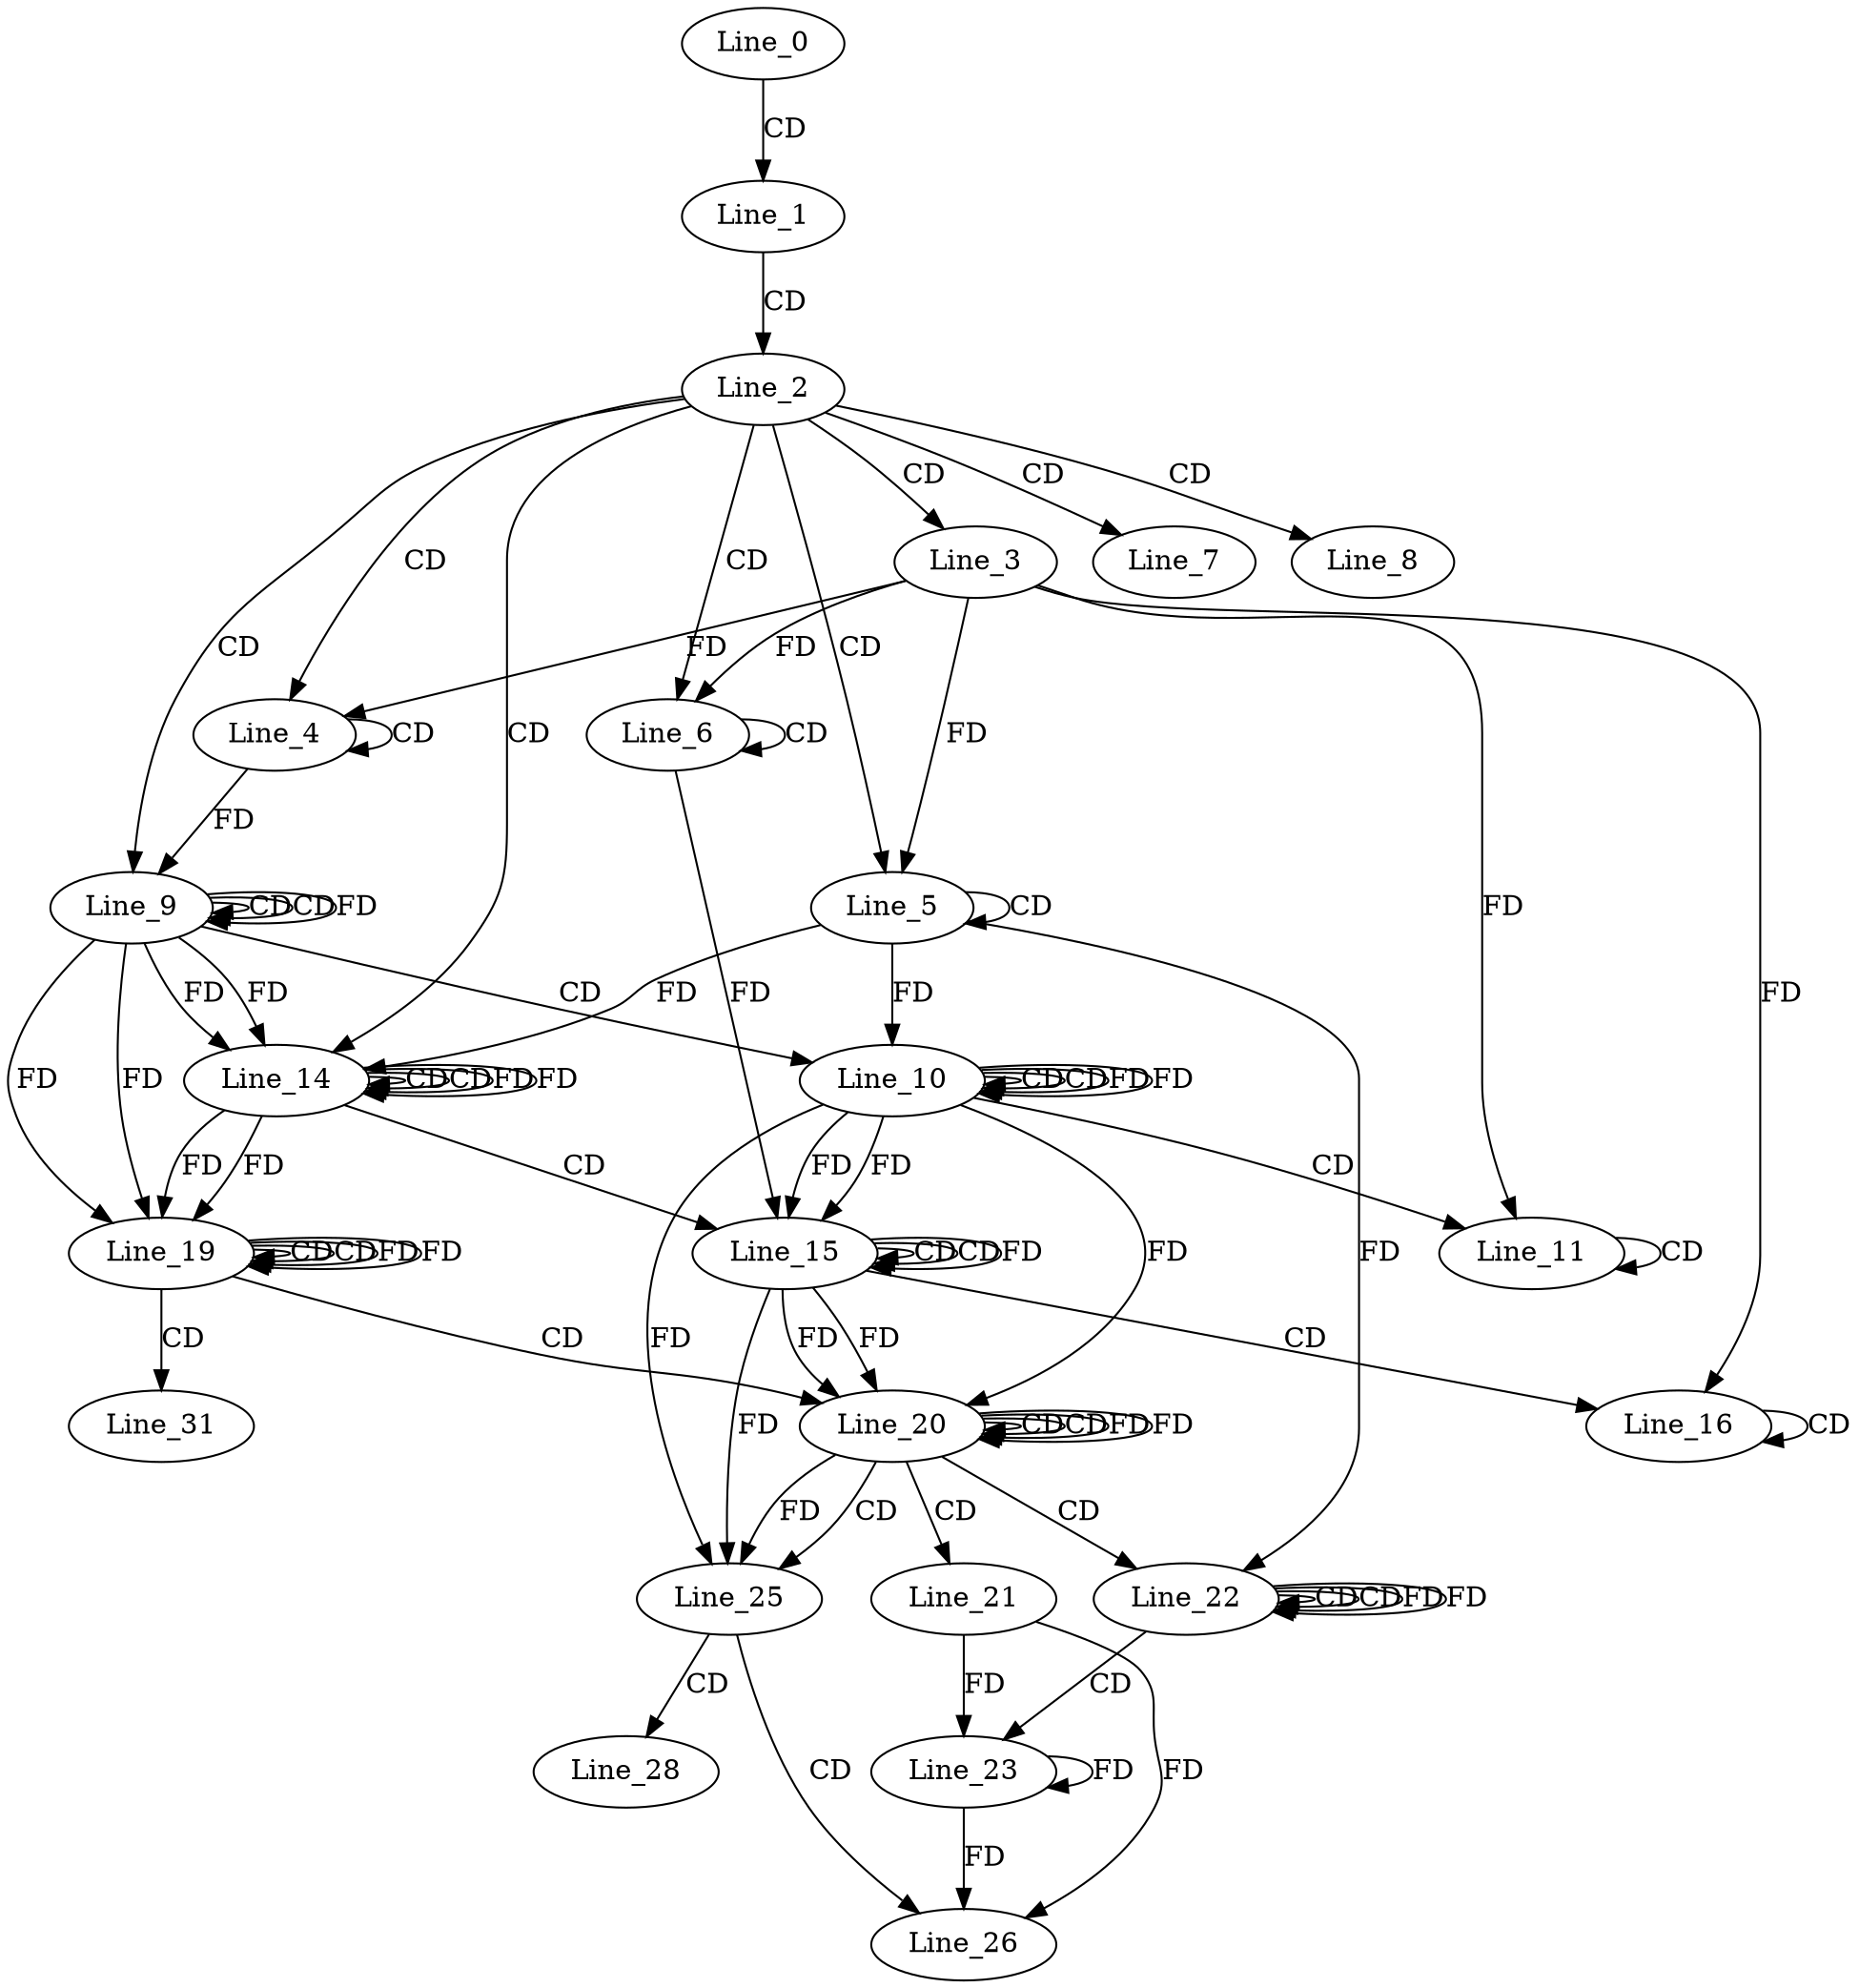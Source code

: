 digraph G {
  Line_0;
  Line_1;
  Line_2;
  Line_3;
  Line_4;
  Line_4;
  Line_5;
  Line_5;
  Line_6;
  Line_6;
  Line_7;
  Line_8;
  Line_9;
  Line_9;
  Line_9;
  Line_10;
  Line_10;
  Line_10;
  Line_11;
  Line_11;
  Line_14;
  Line_14;
  Line_14;
  Line_15;
  Line_15;
  Line_15;
  Line_16;
  Line_16;
  Line_19;
  Line_19;
  Line_19;
  Line_20;
  Line_20;
  Line_20;
  Line_21;
  Line_22;
  Line_22;
  Line_22;
  Line_23;
  Line_25;
  Line_26;
  Line_28;
  Line_31;
  Line_0 -> Line_1 [ label="CD" ];
  Line_1 -> Line_2 [ label="CD" ];
  Line_2 -> Line_3 [ label="CD" ];
  Line_2 -> Line_4 [ label="CD" ];
  Line_4 -> Line_4 [ label="CD" ];
  Line_3 -> Line_4 [ label="FD" ];
  Line_2 -> Line_5 [ label="CD" ];
  Line_5 -> Line_5 [ label="CD" ];
  Line_3 -> Line_5 [ label="FD" ];
  Line_2 -> Line_6 [ label="CD" ];
  Line_6 -> Line_6 [ label="CD" ];
  Line_3 -> Line_6 [ label="FD" ];
  Line_2 -> Line_7 [ label="CD" ];
  Line_2 -> Line_8 [ label="CD" ];
  Line_2 -> Line_9 [ label="CD" ];
  Line_9 -> Line_9 [ label="CD" ];
  Line_4 -> Line_9 [ label="FD" ];
  Line_9 -> Line_9 [ label="CD" ];
  Line_9 -> Line_9 [ label="FD" ];
  Line_9 -> Line_10 [ label="CD" ];
  Line_10 -> Line_10 [ label="CD" ];
  Line_5 -> Line_10 [ label="FD" ];
  Line_10 -> Line_10 [ label="CD" ];
  Line_10 -> Line_10 [ label="FD" ];
  Line_10 -> Line_11 [ label="CD" ];
  Line_11 -> Line_11 [ label="CD" ];
  Line_3 -> Line_11 [ label="FD" ];
  Line_2 -> Line_14 [ label="CD" ];
  Line_14 -> Line_14 [ label="CD" ];
  Line_9 -> Line_14 [ label="FD" ];
  Line_5 -> Line_14 [ label="FD" ];
  Line_14 -> Line_14 [ label="CD" ];
  Line_14 -> Line_14 [ label="FD" ];
  Line_9 -> Line_14 [ label="FD" ];
  Line_14 -> Line_15 [ label="CD" ];
  Line_15 -> Line_15 [ label="CD" ];
  Line_10 -> Line_15 [ label="FD" ];
  Line_6 -> Line_15 [ label="FD" ];
  Line_15 -> Line_15 [ label="CD" ];
  Line_15 -> Line_15 [ label="FD" ];
  Line_10 -> Line_15 [ label="FD" ];
  Line_15 -> Line_16 [ label="CD" ];
  Line_16 -> Line_16 [ label="CD" ];
  Line_3 -> Line_16 [ label="FD" ];
  Line_19 -> Line_19 [ label="CD" ];
  Line_14 -> Line_19 [ label="FD" ];
  Line_9 -> Line_19 [ label="FD" ];
  Line_19 -> Line_19 [ label="CD" ];
  Line_19 -> Line_19 [ label="FD" ];
  Line_14 -> Line_19 [ label="FD" ];
  Line_9 -> Line_19 [ label="FD" ];
  Line_19 -> Line_20 [ label="CD" ];
  Line_20 -> Line_20 [ label="CD" ];
  Line_15 -> Line_20 [ label="FD" ];
  Line_20 -> Line_20 [ label="CD" ];
  Line_20 -> Line_20 [ label="FD" ];
  Line_15 -> Line_20 [ label="FD" ];
  Line_10 -> Line_20 [ label="FD" ];
  Line_20 -> Line_21 [ label="CD" ];
  Line_20 -> Line_22 [ label="CD" ];
  Line_22 -> Line_22 [ label="CD" ];
  Line_5 -> Line_22 [ label="FD" ];
  Line_22 -> Line_22 [ label="CD" ];
  Line_22 -> Line_22 [ label="FD" ];
  Line_22 -> Line_23 [ label="CD" ];
  Line_23 -> Line_23 [ label="FD" ];
  Line_21 -> Line_23 [ label="FD" ];
  Line_20 -> Line_25 [ label="CD" ];
  Line_20 -> Line_25 [ label="FD" ];
  Line_15 -> Line_25 [ label="FD" ];
  Line_10 -> Line_25 [ label="FD" ];
  Line_25 -> Line_26 [ label="CD" ];
  Line_23 -> Line_26 [ label="FD" ];
  Line_21 -> Line_26 [ label="FD" ];
  Line_25 -> Line_28 [ label="CD" ];
  Line_19 -> Line_31 [ label="CD" ];
  Line_10 -> Line_10 [ label="FD" ];
  Line_14 -> Line_14 [ label="FD" ];
  Line_19 -> Line_19 [ label="FD" ];
  Line_20 -> Line_20 [ label="FD" ];
  Line_22 -> Line_22 [ label="FD" ];
}
